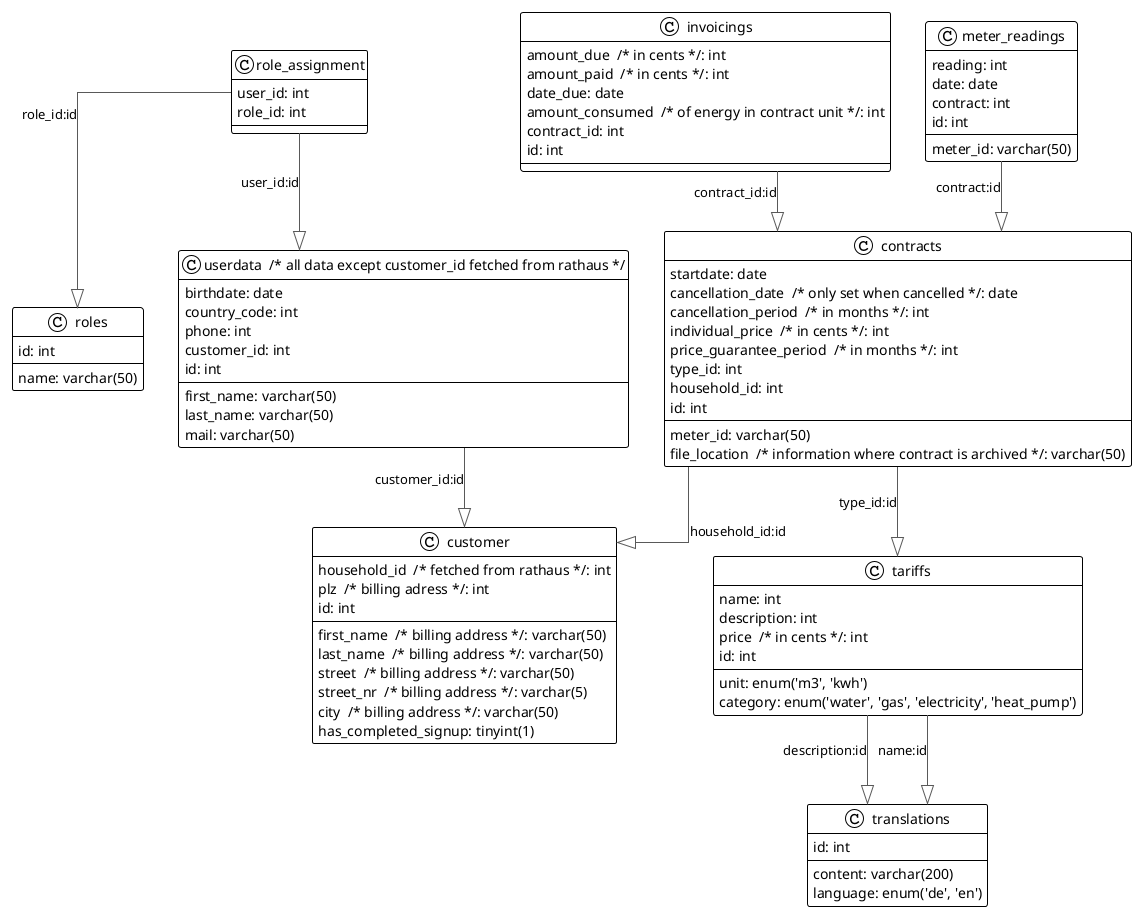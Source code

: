 @startuml

!theme plain
top to bottom direction
skinparam linetype ortho

class contracts {
   startdate: date
   cancellation_date  /* only set when cancelled */: date
   cancellation_period  /* in months */: int
   individual_price  /* in cents */: int
   price_guarantee_period  /* in months */: int
   meter_id: varchar(50)
   file_location  /* information where contract is archived */: varchar(50)
   type_id: int
   household_id: int
   id: int
}
class customer {
   household_id  /* fetched from rathaus */: int
   first_name  /* billing address */: varchar(50)
   last_name  /* billing address */: varchar(50)
   street  /* billing address */: varchar(50)
   street_nr  /* billing address */: varchar(5)
   plz  /* billing adress */: int
   city  /* billing address */: varchar(50)
   has_completed_signup: tinyint(1)
   id: int
}
class invoicings {
   amount_due  /* in cents */: int
   amount_paid  /* in cents */: int
   date_due: date
   amount_consumed  /* of energy in contract unit */: int
   contract_id: int
   id: int
}
class meter_readings {
   meter_id: varchar(50)
   reading: int
   date: date
   contract: int
   id: int
}
class role_assignment {
   user_id: int
   role_id: int
}
class roles {
   name: varchar(50)
   id: int
}
class tariffs {
   name: int
   description: int
   price  /* in cents */: int
   unit: enum('m3', 'kwh')
   category: enum('water', 'gas', 'electricity', 'heat_pump')
   id: int
}
class translations {
   content: varchar(200)
   id: int
   language: enum('de', 'en')
}
class node0 as "userdata  /* all data except customer_id fetched from rathaus */" {
   first_name: varchar(50)
   last_name: varchar(50)
   birthdate: date
   mail: varchar(50)
   country_code: int
   phone: int
   customer_id: int
   id: int
}

contracts        -[#595959,plain]-^  customer        : "household_id:id"
contracts        -[#595959,plain]-^  tariffs         : "type_id:id"
invoicings       -[#595959,plain]-^  contracts       : "contract_id:id"
meter_readings   -[#595959,plain]-^  contracts       : "contract:id"
role_assignment  -[#595959,plain]-^  roles           : "role_id:id"
role_assignment  -[#595959,plain]-^  node0           : "user_id:id"
tariffs          -[#595959,plain]-^  translations    : "description:id"
tariffs          -[#595959,plain]-^  translations    : "name:id"
node0            -[#595959,plain]-^  customer        : "customer_id:id"
@enduml
